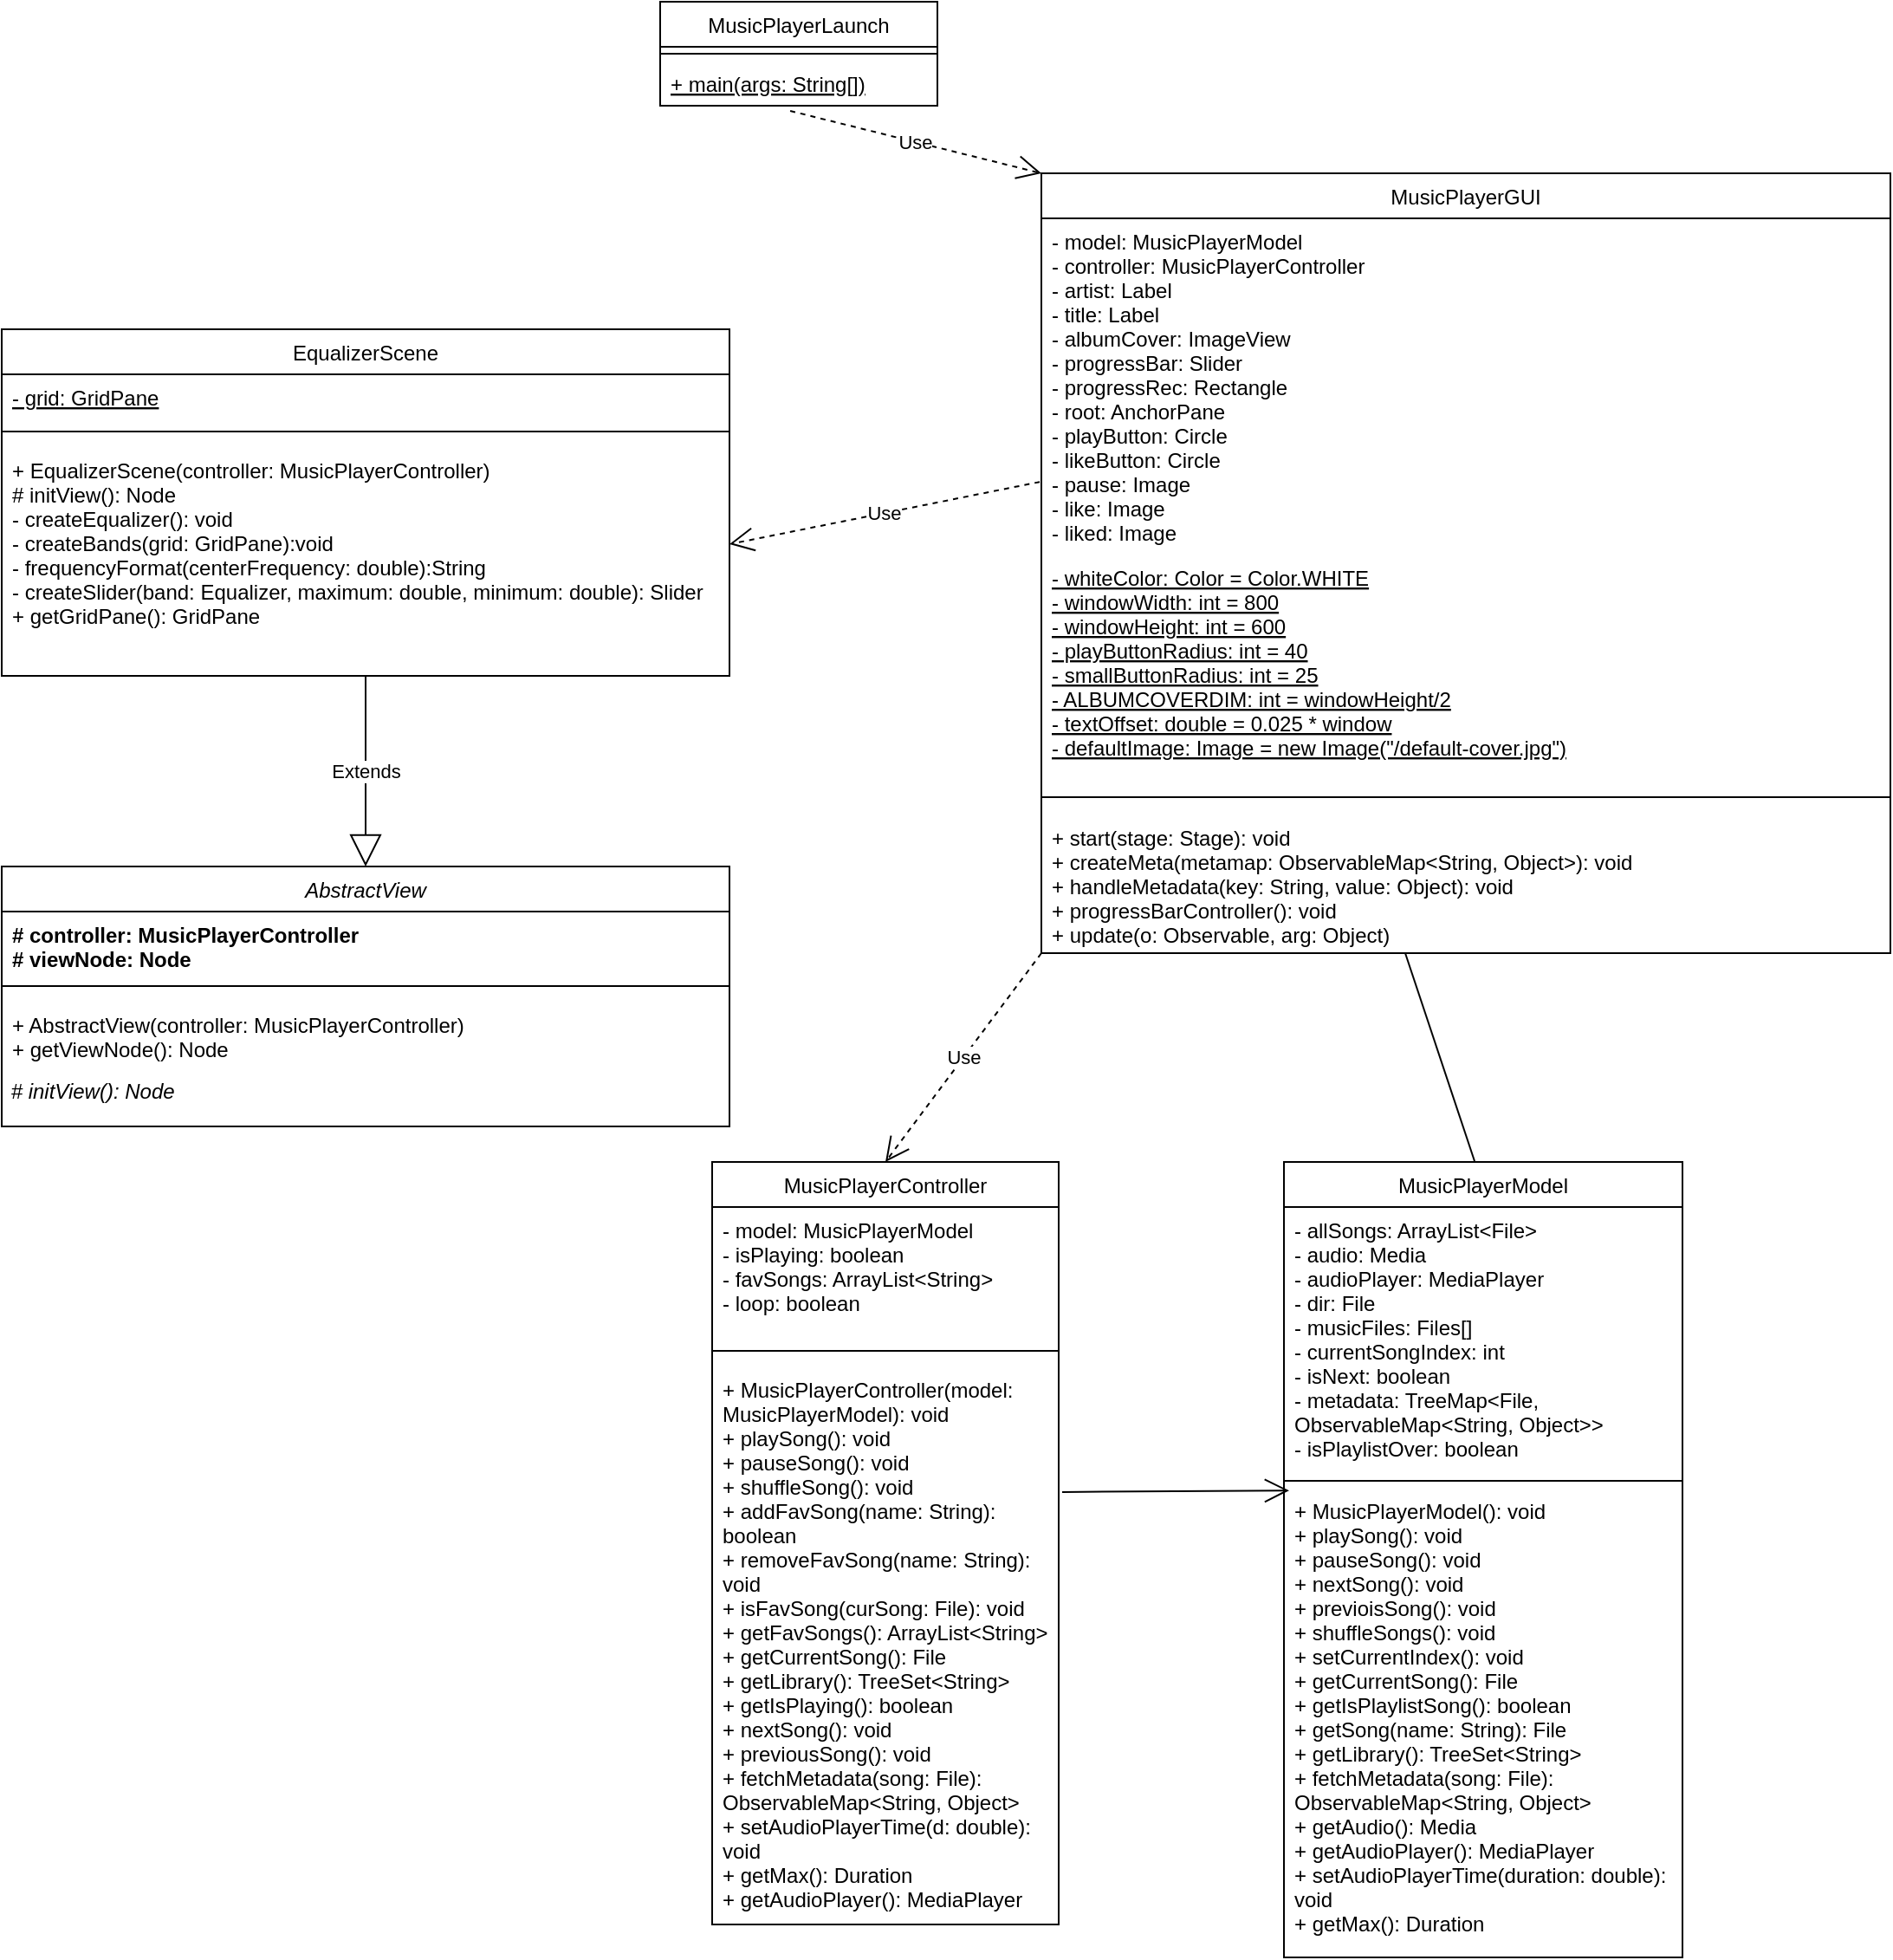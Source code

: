<mxfile version="17.4.4" type="device"><diagram id="C5RBs43oDa-KdzZeNtuy" name="Page-1"><mxGraphModel dx="2249" dy="794" grid="1" gridSize="10" guides="1" tooltips="1" connect="1" arrows="1" fold="1" page="1" pageScale="1" pageWidth="827" pageHeight="1169" math="0" shadow="0"><root><mxCell id="WIyWlLk6GJQsqaUBKTNV-0"/><mxCell id="WIyWlLk6GJQsqaUBKTNV-1" parent="WIyWlLk6GJQsqaUBKTNV-0"/><mxCell id="zkfFHV4jXpPFQw0GAbJ--0" value="MusicPlayerLaunch" style="swimlane;fontStyle=0;align=center;verticalAlign=top;childLayout=stackLayout;horizontal=1;startSize=26;horizontalStack=0;resizeParent=1;resizeLast=0;collapsible=1;marginBottom=0;rounded=0;shadow=0;strokeWidth=1;" parent="WIyWlLk6GJQsqaUBKTNV-1" vertex="1"><mxGeometry x="-10" y="81" width="160" height="60" as="geometry"><mxRectangle x="230" y="140" width="160" height="26" as="alternateBounds"/></mxGeometry></mxCell><mxCell id="zkfFHV4jXpPFQw0GAbJ--4" value="" style="line;html=1;strokeWidth=1;align=left;verticalAlign=middle;spacingTop=-1;spacingLeft=3;spacingRight=3;rotatable=0;labelPosition=right;points=[];portConstraint=eastwest;" parent="zkfFHV4jXpPFQw0GAbJ--0" vertex="1"><mxGeometry y="26" width="160" height="8" as="geometry"/></mxCell><mxCell id="zkfFHV4jXpPFQw0GAbJ--5" value="+ main(args: String[])" style="text;align=left;verticalAlign=top;spacingLeft=4;spacingRight=4;overflow=hidden;rotatable=0;points=[[0,0.5],[1,0.5]];portConstraint=eastwest;fontStyle=4" parent="zkfFHV4jXpPFQw0GAbJ--0" vertex="1"><mxGeometry y="34" width="160" height="26" as="geometry"/></mxCell><mxCell id="zkfFHV4jXpPFQw0GAbJ--6" value="MusicPlayerGUI" style="swimlane;fontStyle=0;align=center;verticalAlign=top;childLayout=stackLayout;horizontal=1;startSize=26;horizontalStack=0;resizeParent=1;resizeLast=0;collapsible=1;marginBottom=0;rounded=0;shadow=0;strokeWidth=1;" parent="WIyWlLk6GJQsqaUBKTNV-1" vertex="1"><mxGeometry x="210" y="180" width="490" height="450" as="geometry"><mxRectangle x="130" y="380" width="160" height="26" as="alternateBounds"/></mxGeometry></mxCell><mxCell id="zkfFHV4jXpPFQw0GAbJ--7" value="- model: MusicPlayerModel&#10;- controller: MusicPlayerController&#10;- artist: Label&#10;- title: Label&#10;- albumCover: ImageView&#10;- progressBar: Slider&#10;- progressRec: Rectangle&#10;- root: AnchorPane&#10;- playButton: Circle&#10;- likeButton: Circle&#10;- pause: Image&#10;- like: Image&#10;- liked: Image" style="text;align=left;verticalAlign=top;spacingLeft=4;spacingRight=4;overflow=hidden;rotatable=0;points=[[0,0.5],[1,0.5]];portConstraint=eastwest;fontStyle=0" parent="zkfFHV4jXpPFQw0GAbJ--6" vertex="1"><mxGeometry y="26" width="490" height="194" as="geometry"/></mxCell><mxCell id="Ji1iZQuvNdnPZiyx0aaC-2" value="- whiteColor: Color = Color.WHITE&#10;- windowWidth: int = 800&#10;- windowHeight: int = 600&#10;- playButtonRadius: int = 40&#10;- smallButtonRadius: int = 25&#10;- ALBUMCOVERDIM: int = windowHeight/2&#10;- textOffset: double = 0.025 * window&#10;- defaultImage: Image = new Image(&quot;/default-cover.jpg&quot;)" style="text;align=left;verticalAlign=top;spacingLeft=4;spacingRight=4;overflow=hidden;rotatable=0;points=[[0,0.5],[1,0.5]];portConstraint=eastwest;fontStyle=4" parent="zkfFHV4jXpPFQw0GAbJ--6" vertex="1"><mxGeometry y="220" width="490" height="130" as="geometry"/></mxCell><mxCell id="zkfFHV4jXpPFQw0GAbJ--9" value="" style="line;html=1;strokeWidth=1;align=left;verticalAlign=middle;spacingTop=-1;spacingLeft=3;spacingRight=3;rotatable=0;labelPosition=right;points=[];portConstraint=eastwest;" parent="zkfFHV4jXpPFQw0GAbJ--6" vertex="1"><mxGeometry y="350" width="490" height="20" as="geometry"/></mxCell><mxCell id="zkfFHV4jXpPFQw0GAbJ--10" value="+ start(stage: Stage): void &#10;+ createMeta(metamap: ObservableMap&lt;String, Object&gt;): void&#10;+ handleMetadata(key: String, value: Object): void&#10;+ progressBarController(): void&#10;+ update(o: Observable, arg: Object)" style="text;align=left;verticalAlign=top;spacingLeft=4;spacingRight=4;overflow=hidden;rotatable=0;points=[[0,0.5],[1,0.5]];portConstraint=eastwest;fontStyle=0" parent="zkfFHV4jXpPFQw0GAbJ--6" vertex="1"><mxGeometry y="370" width="490" height="80" as="geometry"/></mxCell><mxCell id="zkfFHV4jXpPFQw0GAbJ--13" value="MusicPlayerController" style="swimlane;fontStyle=0;align=center;verticalAlign=top;childLayout=stackLayout;horizontal=1;startSize=26;horizontalStack=0;resizeParent=1;resizeLast=0;collapsible=1;marginBottom=0;rounded=0;shadow=0;strokeWidth=1;" parent="WIyWlLk6GJQsqaUBKTNV-1" vertex="1"><mxGeometry x="20" y="750.5" width="200" height="440" as="geometry"><mxRectangle x="340" y="380" width="170" height="26" as="alternateBounds"/></mxGeometry></mxCell><mxCell id="zkfFHV4jXpPFQw0GAbJ--14" value="- model: MusicPlayerModel&#10;- isPlaying: boolean&#10;- favSongs: ArrayList&lt;String&gt;&#10;- loop: boolean" style="text;align=left;verticalAlign=top;spacingLeft=4;spacingRight=4;overflow=hidden;rotatable=0;points=[[0,0.5],[1,0.5]];portConstraint=eastwest;" parent="zkfFHV4jXpPFQw0GAbJ--13" vertex="1"><mxGeometry y="26" width="200" height="74" as="geometry"/></mxCell><mxCell id="zkfFHV4jXpPFQw0GAbJ--15" value="" style="line;html=1;strokeWidth=1;align=left;verticalAlign=middle;spacingTop=-1;spacingLeft=3;spacingRight=3;rotatable=0;labelPosition=right;points=[];portConstraint=eastwest;" parent="zkfFHV4jXpPFQw0GAbJ--13" vertex="1"><mxGeometry y="100" width="200" height="18" as="geometry"/></mxCell><mxCell id="Ji1iZQuvNdnPZiyx0aaC-0" value="+ MusicPlayerController(model: &#10;MusicPlayerModel): void&#10;+ playSong(): void&#10;+ pauseSong(): void&#10;+ shuffleSong(): void&#10;+ addFavSong(name: String): &#10;boolean&#10;+ removeFavSong(name: String): &#10;void&#10;+ isFavSong(curSong: File): void&#10;+ getFavSongs(): ArrayList&lt;String&gt;&#10;+ getCurrentSong(): File&#10;+ getLibrary(): TreeSet&lt;String&gt;&#10;+ getIsPlaying(): boolean&#10;+ nextSong(): void&#10;+ previousSong(): void&#10;+ fetchMetadata(song: File): &#10;ObservableMap&lt;String, Object&gt;&#10;+ setAudioPlayerTime(d: double):&#10;void&#10;+ getMax(): Duration&#10;+ getAudioPlayer(): MediaPlayer" style="text;align=left;verticalAlign=top;spacingLeft=4;spacingRight=4;overflow=hidden;rotatable=0;points=[[0,0.5],[1,0.5]];portConstraint=eastwest;" parent="zkfFHV4jXpPFQw0GAbJ--13" vertex="1"><mxGeometry y="118" width="200" height="322" as="geometry"/></mxCell><mxCell id="zkfFHV4jXpPFQw0GAbJ--17" value="MusicPlayerModel" style="swimlane;fontStyle=0;align=center;verticalAlign=top;childLayout=stackLayout;horizontal=1;startSize=26;horizontalStack=0;resizeParent=1;resizeLast=0;collapsible=1;marginBottom=0;rounded=0;shadow=0;strokeWidth=1;" parent="WIyWlLk6GJQsqaUBKTNV-1" vertex="1"><mxGeometry x="350" y="750.5" width="230" height="459" as="geometry"><mxRectangle x="550" y="140" width="160" height="26" as="alternateBounds"/></mxGeometry></mxCell><mxCell id="zkfFHV4jXpPFQw0GAbJ--22" value="- allSongs: ArrayList&lt;File&gt;&#10;- audio: Media &#10;- audioPlayer: MediaPlayer&#10;- dir: File&#10;- musicFiles: Files[]&#10;- currentSongIndex: int&#10;- isNext: boolean&#10;- metadata: TreeMap&lt;File, &#10;ObservableMap&lt;String, Object&gt;&gt;&#10;- isPlaylistOver: boolean" style="text;align=left;verticalAlign=top;spacingLeft=4;spacingRight=4;overflow=hidden;rotatable=0;points=[[0,0.5],[1,0.5]];portConstraint=eastwest;rounded=0;shadow=0;html=0;fontColor=default;" parent="zkfFHV4jXpPFQw0GAbJ--17" vertex="1"><mxGeometry y="26" width="230" height="154" as="geometry"/></mxCell><mxCell id="zkfFHV4jXpPFQw0GAbJ--23" value="" style="line;html=1;strokeWidth=1;align=left;verticalAlign=middle;spacingTop=-1;spacingLeft=3;spacingRight=3;rotatable=0;labelPosition=right;points=[];portConstraint=eastwest;" parent="zkfFHV4jXpPFQw0GAbJ--17" vertex="1"><mxGeometry y="180" width="230" height="8" as="geometry"/></mxCell><mxCell id="zkfFHV4jXpPFQw0GAbJ--24" value="+ MusicPlayerModel(): void&#10;+ playSong(): void&#10;+ pauseSong(): void&#10;+ nextSong(): void&#10;+ previoisSong(): void&#10;+ shuffleSongs(): void &#10;+ setCurrentIndex(): void&#10;+ getCurrentSong(): File&#10;+ getIsPlaylistSong(): boolean&#10;+ getSong(name: String): File&#10;+ getLibrary(): TreeSet&lt;String&gt;&#10;+ fetchMetadata(song: File): &#10;ObservableMap&lt;String, Object&gt;&#10;+ getAudio(): Media&#10;+ getAudioPlayer(): MediaPlayer&#10;+ setAudioPlayerTime(duration: double): &#10;void&#10;+ getMax(): Duration&#10;" style="text;align=left;verticalAlign=top;spacingLeft=4;spacingRight=4;overflow=hidden;rotatable=0;points=[[0,0.5],[1,0.5]];portConstraint=eastwest;" parent="zkfFHV4jXpPFQw0GAbJ--17" vertex="1"><mxGeometry y="188" width="230" height="262" as="geometry"/></mxCell><mxCell id="7LlWD9DPQ4cjOcJFZTw2-4" value="EqualizerScene" style="swimlane;fontStyle=0;align=center;verticalAlign=top;childLayout=stackLayout;horizontal=1;startSize=26;horizontalStack=0;resizeParent=1;resizeLast=0;collapsible=1;marginBottom=0;rounded=0;shadow=0;strokeWidth=1;" vertex="1" parent="WIyWlLk6GJQsqaUBKTNV-1"><mxGeometry x="-390" y="270" width="420" height="200" as="geometry"><mxRectangle x="340" y="380" width="170" height="26" as="alternateBounds"/></mxGeometry></mxCell><mxCell id="7LlWD9DPQ4cjOcJFZTw2-5" value="- grid: GridPane" style="text;align=left;verticalAlign=top;spacingLeft=4;spacingRight=4;overflow=hidden;rotatable=0;points=[[0,0.5],[1,0.5]];portConstraint=eastwest;fontStyle=4" vertex="1" parent="7LlWD9DPQ4cjOcJFZTw2-4"><mxGeometry y="26" width="420" height="24" as="geometry"/></mxCell><mxCell id="7LlWD9DPQ4cjOcJFZTw2-6" value="" style="line;html=1;strokeWidth=1;align=left;verticalAlign=middle;spacingTop=-1;spacingLeft=3;spacingRight=3;rotatable=0;labelPosition=right;points=[];portConstraint=eastwest;" vertex="1" parent="7LlWD9DPQ4cjOcJFZTw2-4"><mxGeometry y="50" width="420" height="18" as="geometry"/></mxCell><mxCell id="7LlWD9DPQ4cjOcJFZTw2-7" value="+ EqualizerScene(controller: MusicPlayerController)&#10;# initView(): Node&#10;- createEqualizer(): void&#10;- createBands(grid: GridPane):void&#10;- frequencyFormat(centerFrequency: double):String&#10;- createSlider(band: Equalizer, maximum: double, minimum: double): Slider&#10;+ getGridPane(): GridPane&#10;" style="text;align=left;verticalAlign=top;spacingLeft=4;spacingRight=4;overflow=hidden;rotatable=0;points=[[0,0.5],[1,0.5]];portConstraint=eastwest;" vertex="1" parent="7LlWD9DPQ4cjOcJFZTw2-4"><mxGeometry y="68" width="420" height="112" as="geometry"/></mxCell><mxCell id="7LlWD9DPQ4cjOcJFZTw2-8" value="AbstractView" style="swimlane;fontStyle=2;align=center;verticalAlign=top;childLayout=stackLayout;horizontal=1;startSize=26;horizontalStack=0;resizeParent=1;resizeLast=0;collapsible=1;marginBottom=0;rounded=0;shadow=0;strokeWidth=1;" vertex="1" parent="WIyWlLk6GJQsqaUBKTNV-1"><mxGeometry x="-390" y="580" width="420" height="150" as="geometry"><mxRectangle x="340" y="380" width="170" height="26" as="alternateBounds"/></mxGeometry></mxCell><mxCell id="7LlWD9DPQ4cjOcJFZTw2-9" value="# controller: MusicPlayerController&#10;# viewNode: Node" style="text;align=left;verticalAlign=top;spacingLeft=4;spacingRight=4;overflow=hidden;rotatable=0;points=[[0,0.5],[1,0.5]];portConstraint=eastwest;fontStyle=1" vertex="1" parent="7LlWD9DPQ4cjOcJFZTw2-8"><mxGeometry y="26" width="420" height="34" as="geometry"/></mxCell><mxCell id="7LlWD9DPQ4cjOcJFZTw2-10" value="" style="line;html=1;strokeWidth=1;align=left;verticalAlign=middle;spacingTop=-1;spacingLeft=3;spacingRight=3;rotatable=0;labelPosition=right;points=[];portConstraint=eastwest;" vertex="1" parent="7LlWD9DPQ4cjOcJFZTw2-8"><mxGeometry y="60" width="420" height="18" as="geometry"/></mxCell><mxCell id="7LlWD9DPQ4cjOcJFZTw2-11" value="+ AbstractView(controller: MusicPlayerController)&#10;+ getViewNode(): Node" style="text;align=left;verticalAlign=top;spacingLeft=4;spacingRight=4;overflow=hidden;rotatable=0;points=[[0,0.5],[1,0.5]];portConstraint=eastwest;" vertex="1" parent="7LlWD9DPQ4cjOcJFZTw2-8"><mxGeometry y="78" width="420" height="42" as="geometry"/></mxCell><mxCell id="7LlWD9DPQ4cjOcJFZTw2-12" value="&lt;span&gt;&lt;i&gt;&amp;nbsp;# initView(): Node&lt;/i&gt;&lt;/span&gt;" style="text;html=1;align=left;verticalAlign=middle;resizable=0;points=[];autosize=1;strokeColor=none;fillColor=none;" vertex="1" parent="7LlWD9DPQ4cjOcJFZTw2-8"><mxGeometry y="120" width="420" height="20" as="geometry"/></mxCell><mxCell id="7LlWD9DPQ4cjOcJFZTw2-14" value="Use" style="endArrow=open;endSize=12;dashed=1;html=1;rounded=0;exitX=0.469;exitY=1.115;exitDx=0;exitDy=0;exitPerimeter=0;entryX=0;entryY=0;entryDx=0;entryDy=0;" edge="1" parent="WIyWlLk6GJQsqaUBKTNV-1" source="zkfFHV4jXpPFQw0GAbJ--5" target="zkfFHV4jXpPFQw0GAbJ--6"><mxGeometry width="160" relative="1" as="geometry"><mxPoint x="200" y="141" as="sourcePoint"/><mxPoint x="405" y="211" as="targetPoint"/></mxGeometry></mxCell><mxCell id="7LlWD9DPQ4cjOcJFZTw2-15" value="" style="endArrow=none;html=1;rounded=0;" edge="1" parent="WIyWlLk6GJQsqaUBKTNV-1"><mxGeometry relative="1" as="geometry"><mxPoint x="420" y="630.001" as="sourcePoint"/><mxPoint x="460" y="750" as="targetPoint"/></mxGeometry></mxCell><mxCell id="7LlWD9DPQ4cjOcJFZTw2-16" value="Use" style="endArrow=open;endSize=12;dashed=1;html=1;rounded=0;entryX=0.5;entryY=0;entryDx=0;entryDy=0;" edge="1" parent="WIyWlLk6GJQsqaUBKTNV-1" target="zkfFHV4jXpPFQw0GAbJ--13"><mxGeometry width="160" relative="1" as="geometry"><mxPoint x="210.004" y="630" as="sourcePoint"/><mxPoint x="141.423" y="770" as="targetPoint"/></mxGeometry></mxCell><mxCell id="7LlWD9DPQ4cjOcJFZTw2-17" value="" style="endArrow=open;endFill=1;endSize=12;html=1;rounded=0;entryX=0.013;entryY=0.006;entryDx=0;entryDy=0;entryPerimeter=0;exitX=1.01;exitY=0.225;exitDx=0;exitDy=0;exitPerimeter=0;" edge="1" parent="WIyWlLk6GJQsqaUBKTNV-1" source="Ji1iZQuvNdnPZiyx0aaC-0" target="zkfFHV4jXpPFQw0GAbJ--24"><mxGeometry width="160" relative="1" as="geometry"><mxPoint x="1040" y="578.777" as="sourcePoint"/><mxPoint x="290" y="940" as="targetPoint"/></mxGeometry></mxCell><mxCell id="7LlWD9DPQ4cjOcJFZTw2-18" value="Use" style="endArrow=open;endSize=12;dashed=1;html=1;rounded=0;exitX=-0.002;exitY=0.784;exitDx=0;exitDy=0;exitPerimeter=0;entryX=1;entryY=0.5;entryDx=0;entryDy=0;" edge="1" parent="WIyWlLk6GJQsqaUBKTNV-1" source="zkfFHV4jXpPFQw0GAbJ--7" target="7LlWD9DPQ4cjOcJFZTw2-7"><mxGeometry width="160" relative="1" as="geometry"><mxPoint x="30.004" y="380" as="sourcePoint"/><mxPoint x="50" y="460" as="targetPoint"/></mxGeometry></mxCell><mxCell id="7LlWD9DPQ4cjOcJFZTw2-19" value="Extends" style="endArrow=block;endSize=16;endFill=0;html=1;rounded=0;exitX=0.5;exitY=1;exitDx=0;exitDy=0;entryX=0.5;entryY=0;entryDx=0;entryDy=0;" edge="1" parent="WIyWlLk6GJQsqaUBKTNV-1" source="7LlWD9DPQ4cjOcJFZTw2-4" target="7LlWD9DPQ4cjOcJFZTw2-8"><mxGeometry width="160" relative="1" as="geometry"><mxPoint x="-110" y="520" as="sourcePoint"/><mxPoint x="50" y="520" as="targetPoint"/></mxGeometry></mxCell></root></mxGraphModel></diagram></mxfile>